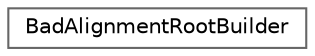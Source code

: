 digraph "Graphical Class Hierarchy"
{
 // LATEX_PDF_SIZE
  bgcolor="transparent";
  edge [fontname=Helvetica,fontsize=10,labelfontname=Helvetica,labelfontsize=10];
  node [fontname=Helvetica,fontsize=10,shape=box,height=0.2,width=0.4];
  rankdir="LR";
  Node0 [id="Node000000",label="BadAlignmentRootBuilder",height=0.2,width=0.4,color="grey40", fillcolor="white", style="filled",URL="$structBadAlignmentRootBuilder.html",tooltip=" "];
}

